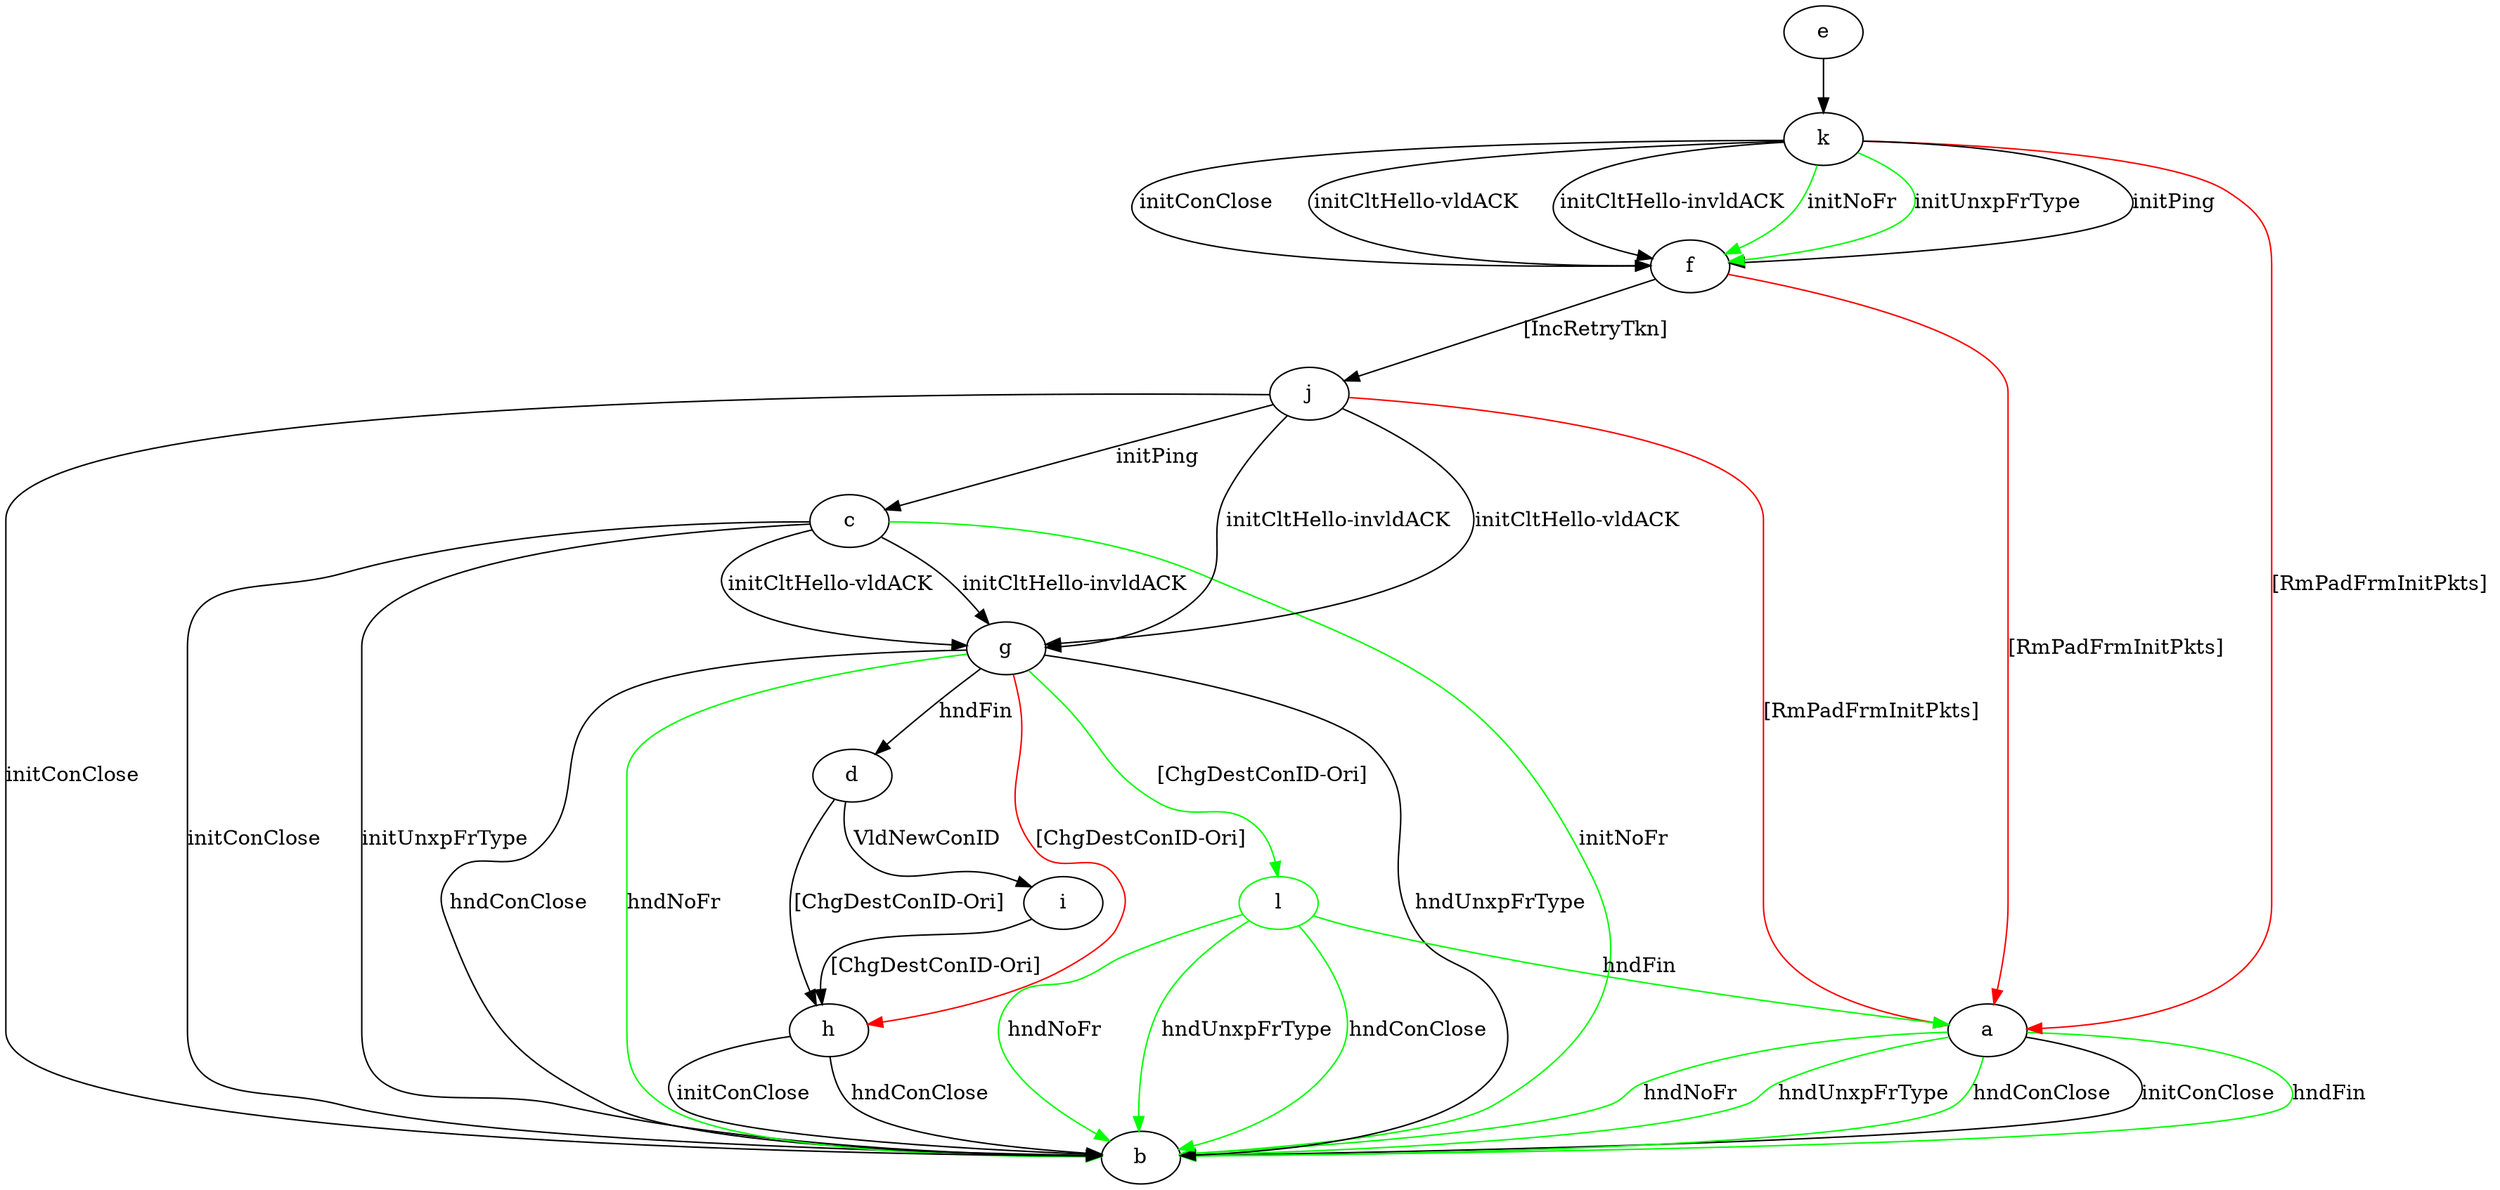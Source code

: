 digraph "" {
	a -> b	[key=0,
		label="initConClose "];
	a -> b	[key=1,
		color=green,
		label="hndFin "];
	a -> b	[key=2,
		color=green,
		label="hndNoFr "];
	a -> b	[key=3,
		color=green,
		label="hndUnxpFrType "];
	a -> b	[key=4,
		color=green,
		label="hndConClose "];
	c -> b	[key=0,
		label="initConClose "];
	c -> b	[key=1,
		label="initUnxpFrType "];
	c -> b	[key=2,
		color=green,
		label="initNoFr "];
	c -> g	[key=0,
		label="initCltHello-vldACK "];
	c -> g	[key=1,
		label="initCltHello-invldACK "];
	d -> h	[key=0,
		label="[ChgDestConID-Ori] "];
	d -> i	[key=0,
		label="VldNewConID "];
	e -> k	[key=0];
	f -> a	[key=0,
		color=red,
		label="[RmPadFrmInitPkts] "];
	f -> j	[key=0,
		label="[IncRetryTkn] "];
	g -> b	[key=0,
		label="hndUnxpFrType "];
	g -> b	[key=1,
		label="hndConClose "];
	g -> b	[key=2,
		color=green,
		label="hndNoFr "];
	g -> d	[key=0,
		label="hndFin "];
	g -> h	[key=0,
		color=red,
		label="[ChgDestConID-Ori] "];
	l	[color=green];
	g -> l	[key=0,
		color=green,
		label="[ChgDestConID-Ori] "];
	h -> b	[key=0,
		label="initConClose "];
	h -> b	[key=1,
		label="hndConClose "];
	i -> h	[key=0,
		label="[ChgDestConID-Ori] "];
	j -> a	[key=0,
		color=red,
		label="[RmPadFrmInitPkts] "];
	j -> b	[key=0,
		label="initConClose "];
	j -> c	[key=0,
		label="initPing "];
	j -> g	[key=0,
		label="initCltHello-vldACK "];
	j -> g	[key=1,
		label="initCltHello-invldACK "];
	k -> a	[key=0,
		color=red,
		label="[RmPadFrmInitPkts] "];
	k -> f	[key=0,
		label="initPing "];
	k -> f	[key=1,
		label="initConClose "];
	k -> f	[key=2,
		label="initCltHello-vldACK "];
	k -> f	[key=3,
		label="initCltHello-invldACK "];
	k -> f	[key=4,
		color=green,
		label="initNoFr "];
	k -> f	[key=5,
		color=green,
		label="initUnxpFrType "];
	l -> a	[key=0,
		color=green,
		label="hndFin "];
	l -> b	[key=0,
		color=green,
		label="hndNoFr "];
	l -> b	[key=1,
		color=green,
		label="hndUnxpFrType "];
	l -> b	[key=2,
		color=green,
		label="hndConClose "];
}
